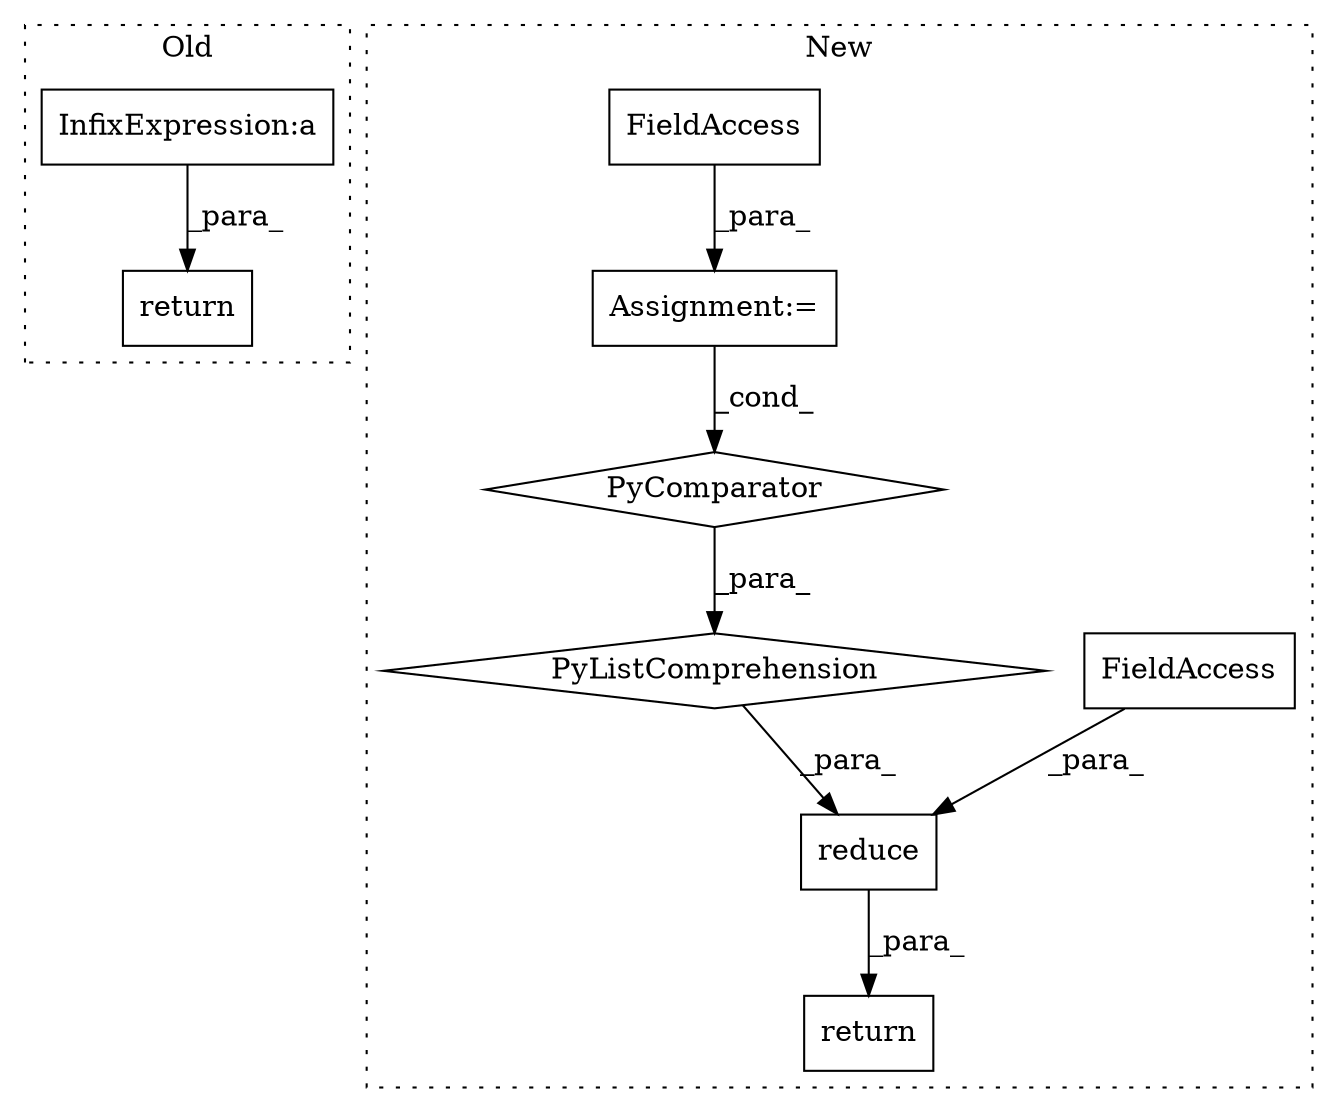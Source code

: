 digraph G {
subgraph cluster0 {
1 [label="return" a="41" s="9357" l="7" shape="box"];
7 [label="InfixExpression:a" a="27" s="9380" l="3" shape="box"];
label = "Old";
style="dotted";
}
subgraph cluster1 {
2 [label="reduce" a="32" s="10163,10302" l="7,-5" shape="box"];
3 [label="FieldAccess" a="22" s="10170" l="15" shape="box"];
4 [label="return" a="41" s="10156" l="7" shape="box"];
5 [label="Assignment:=" a="7" s="10264" l="30" shape="box"];
6 [label="FieldAccess" a="22" s="10271" l="14" shape="box"];
8 [label="PyComparator" a="113" s="10264" l="30" shape="diamond"];
9 [label="PyListComprehension" a="109" s="10197" l="105" shape="diamond"];
label = "New";
style="dotted";
}
2 -> 4 [label="_para_"];
3 -> 2 [label="_para_"];
5 -> 8 [label="_cond_"];
6 -> 5 [label="_para_"];
7 -> 1 [label="_para_"];
8 -> 9 [label="_para_"];
9 -> 2 [label="_para_"];
}